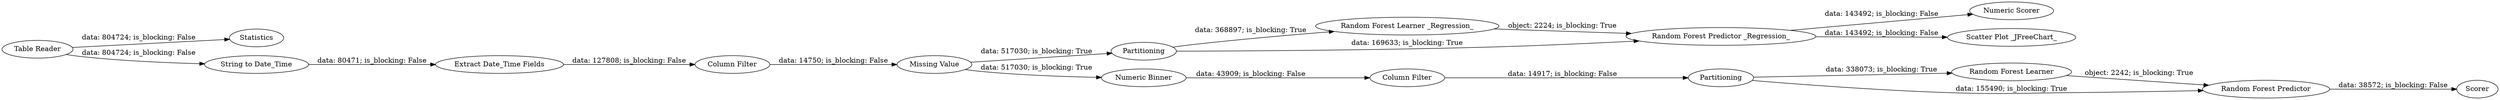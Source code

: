 digraph {
	"-4813466194615885768_33" [label="Random Forest Learner _Regression_"]
	"-4813466194615885768_2" [label="Column Filter"]
	"-4813466194615885768_35" [label="Random Forest Learner"]
	"-4813466194615885768_22" [label=Partitioning]
	"-4813466194615885768_3" [label=Partitioning]
	"-4813466194615885768_31" [label="Table Reader"]
	"-4813466194615885768_27" [label="Missing Value"]
	"-4813466194615885768_23" [label=Scorer]
	"-4813466194615885768_34" [label="Random Forest Predictor _Regression_"]
	"-4813466194615885768_36" [label="Random Forest Predictor"]
	"-4813466194615885768_18" [label="Numeric Binner"]
	"-4813466194615885768_32" [label=Statistics]
	"-4813466194615885768_26" [label="Extract Date_Time Fields"]
	"-4813466194615885768_25" [label="String to Date_Time"]
	"-4813466194615885768_6" [label="Numeric Scorer"]
	"-4813466194615885768_21" [label="Column Filter"]
	"-4813466194615885768_7" [label="Scatter Plot _JFreeChart_"]
	"-4813466194615885768_26" -> "-4813466194615885768_2" [label="data: 127808; is_blocking: False"]
	"-4813466194615885768_18" -> "-4813466194615885768_21" [label="data: 43909; is_blocking: False"]
	"-4813466194615885768_27" -> "-4813466194615885768_18" [label="data: 517030; is_blocking: True"]
	"-4813466194615885768_34" -> "-4813466194615885768_7" [label="data: 143492; is_blocking: False"]
	"-4813466194615885768_22" -> "-4813466194615885768_36" [label="data: 155490; is_blocking: True"]
	"-4813466194615885768_22" -> "-4813466194615885768_35" [label="data: 338073; is_blocking: True"]
	"-4813466194615885768_35" -> "-4813466194615885768_36" [label="object: 2242; is_blocking: True"]
	"-4813466194615885768_3" -> "-4813466194615885768_33" [label="data: 368897; is_blocking: True"]
	"-4813466194615885768_33" -> "-4813466194615885768_34" [label="object: 2224; is_blocking: True"]
	"-4813466194615885768_25" -> "-4813466194615885768_26" [label="data: 80471; is_blocking: False"]
	"-4813466194615885768_27" -> "-4813466194615885768_3" [label="data: 517030; is_blocking: True"]
	"-4813466194615885768_31" -> "-4813466194615885768_32" [label="data: 804724; is_blocking: False"]
	"-4813466194615885768_2" -> "-4813466194615885768_27" [label="data: 14750; is_blocking: False"]
	"-4813466194615885768_3" -> "-4813466194615885768_34" [label="data: 169633; is_blocking: True"]
	"-4813466194615885768_31" -> "-4813466194615885768_25" [label="data: 804724; is_blocking: False"]
	"-4813466194615885768_21" -> "-4813466194615885768_22" [label="data: 14917; is_blocking: False"]
	"-4813466194615885768_36" -> "-4813466194615885768_23" [label="data: 38572; is_blocking: False"]
	"-4813466194615885768_34" -> "-4813466194615885768_6" [label="data: 143492; is_blocking: False"]
	rankdir=LR
}
